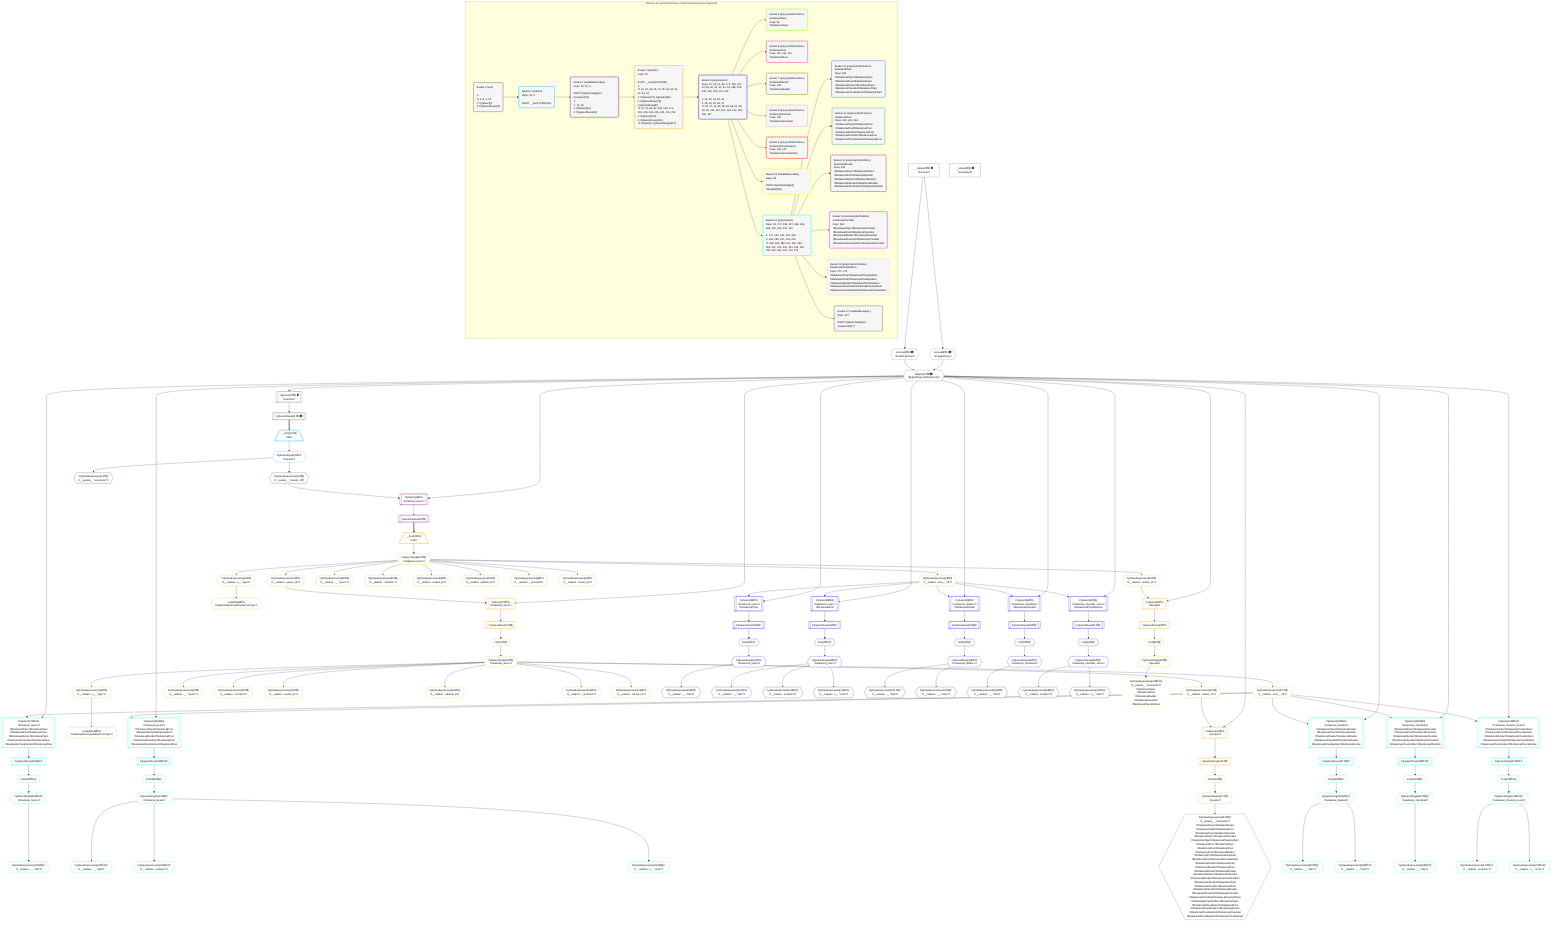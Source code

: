 %%{init: {'themeVariables': { 'fontSize': '12px'}}}%%
graph TD
    classDef path fill:#eee,stroke:#000,color:#000
    classDef plan fill:#fff,stroke-width:1px,color:#000
    classDef itemplan fill:#fff,stroke-width:2px,color:#000
    classDef unbatchedplan fill:#dff,stroke-width:1px,color:#000
    classDef sideeffectplan fill:#fcc,stroke-width:2px,color:#000
    classDef bucket fill:#f6f6f6,color:#000,stroke-width:2px,text-align:left

    subgraph "Buckets for queries/interfaces-relational/nested-more-fragments"
    Bucket0("Bucket 0 (root)<br /><br />1: <br />ᐳ: 6, 8, 9, 10<br />2: PgSelect[7]<br />3: PgSelectRows[11]"):::bucket
    Bucket1("Bucket 1 (listItem)<br />Deps: 10, 6<br /><br />ROOT __Item{1}ᐸ11ᐳ[12]"):::bucket
    Bucket2("Bucket 2 (nullableBoundary)<br />Deps: 13, 10, 6<br /><br />ROOT PgSelectSingle{1}ᐸpeopleᐳ[13]<br />1: <br />ᐳ: 14, 15<br />2: PgSelect[16]<br />3: PgSelectRows[20]"):::bucket
    Bucket3("Bucket 3 (listItem)<br />Deps: 10<br /><br />ROOT __Item{3}ᐸ20ᐳ[21]<br />1: <br />ᐳ: 22, 23, 24, 25, 70, 80, 81, 90, 91, 92, 93, 94<br />2: PgSelect[71], PgSelect[82]<br />3: PgSelectRows[76], PgSelectRows[87]<br />ᐳ: 75, 78, 86, 89, 168, 169, 171, 218, 219, 228, 229, 230, 231, 232<br />4: PgSelect[220]<br />5: PgSelectRows[225]<br />ᐳ: First[224], PgSelectSingle[227]"):::bucket
    Bucket4("Bucket 4 (polymorphic)<br />Deps: 10, 25, 24, 89, 171, 169, 227, 23, 80, 90, 91, 92, 93, 94, 168, 218, 228, 229, 230, 231, 232<br /><br />1: 26, 38, 46, 54, 62<br />2: 35, 43, 51, 59, 67<br />ᐳ: 34, 37, 42, 45, 50, 53, 58, 61, 66, 69, 95, 112, 113, 114, 131, 132, 149, 166, 167"):::bucket
    Bucket5("Bucket 5 (polymorphicPartition)<br />RelationalTopic<br />Deps: 95<br />ᐳRelationalTopic"):::bucket
    Bucket6("Bucket 6 (polymorphicPartition)<br />RelationalPost<br />Deps: 112, 113, 114<br />ᐳRelationalPost"):::bucket
    Bucket7("Bucket 7 (polymorphicPartition)<br />RelationalDivider<br />Deps: 131<br />ᐳRelationalDivider"):::bucket
    Bucket8("Bucket 8 (polymorphicPartition)<br />RelationalChecklist<br />Deps: 149<br />ᐳRelationalChecklist"):::bucket
    Bucket9("Bucket 9 (polymorphicPartition)<br />RelationalChecklistItem<br />Deps: 166, 167<br />ᐳRelationalChecklistItem"):::bucket
    Bucket10("Bucket 10 (nullableBoundary)<br />Deps: 89<br /><br />ROOT PgSelectSingle{3}ᐸpeopleᐳ[89]"):::bucket
    Bucket11("Bucket 11 (polymorphic)<br />Deps: 10, 171, 169, 227, 168, 218, 228, 229, 230, 231, 232<br /><br />1: 172, 184, 192, 200, 208<br />2: 181, 189, 197, 205, 213<br />ᐳ: 180, 183, 188, 191, 196, 199, 204, 207, 212, 215, 233, 242, 243, 244, 253, 254, 263, 272, 273"):::bucket
    Bucket12("Bucket 12 (polymorphicPartition)<br />RelationalTopic<br />Deps: 233<br />ᐳRelationalTopicᐳRelationalTopic<br />ᐳRelationalPostᐳRelationalTopic<br />ᐳRelationalDividerᐳRelationalTopic<br />ᐳRelationalChecklistᐳRelationalTopic<br />ᐳRelationalChecklistItemᐳRelationalTopic"):::bucket
    Bucket13("Bucket 13 (polymorphicPartition)<br />RelationalPost<br />Deps: 242, 243, 244<br />ᐳRelationalTopicᐳRelationalPost<br />ᐳRelationalPostᐳRelationalPost<br />ᐳRelationalDividerᐳRelationalPost<br />ᐳRelationalChecklistᐳRelationalPost<br />ᐳRelationalChecklistItemᐳRelationalPost"):::bucket
    Bucket14("Bucket 14 (polymorphicPartition)<br />RelationalDivider<br />Deps: 253<br />ᐳRelationalTopicᐳRelationalDivider<br />ᐳRelationalPostᐳRelationalDivider<br />ᐳRelationalDividerᐳRelationalDivider<br />ᐳRelationalChecklistᐳRelationalDivider<br />ᐳRelationalChecklistItemᐳRelationalDivider"):::bucket
    Bucket15("Bucket 15 (polymorphicPartition)<br />RelationalChecklist<br />Deps: 263<br />ᐳRelationalTopicᐳRelationalChecklist<br />ᐳRelationalPostᐳRelationalChecklist<br />ᐳRelationalDividerᐳRelationalChecklist<br />ᐳRelationalChecklistᐳRelationalChecklist<br />ᐳRelationalChecklistItemᐳRelationalChecklist"):::bucket
    Bucket16("Bucket 16 (polymorphicPartition)<br />RelationalChecklistItem<br />Deps: 272, 273<br />ᐳRelationalTopicᐳRelationalChecklistItem<br />ᐳRelationalPostᐳRelationalChecklistItem<br />ᐳRelationalDividerᐳRelationalChecklistItem<br />ᐳRelationalChecklistᐳRelationalChecklistItem<br />ᐳRelationalChecklistItemᐳRelationalChecklistItem"):::bucket
    Bucket17("Bucket 17 (nullableBoundary)<br />Deps: 227<br /><br />ROOT PgSelectSingle{3}ᐸpeopleᐳ[227]"):::bucket
    end
    Bucket0 --> Bucket1
    Bucket1 --> Bucket2
    Bucket2 --> Bucket3
    Bucket3 --> Bucket4
    Bucket4 --> Bucket5 & Bucket6 & Bucket7 & Bucket8 & Bucket9 & Bucket10 & Bucket11
    Bucket11 --> Bucket12 & Bucket13 & Bucket14 & Bucket15 & Bucket16 & Bucket17

    %% plan dependencies
    PgSelect7[["PgSelect[7∈0] ➊<br />ᐸpeopleᐳ"]]:::plan
    Object10{{"Object[10∈0] ➊<br />ᐸ{pgSettings,withPgClient}ᐳ"}}:::plan
    Object10 --> PgSelect7
    Access8{{"Access[8∈0] ➊<br />ᐸ2.pgSettingsᐳ"}}:::plan
    Access9{{"Access[9∈0] ➊<br />ᐸ2.withPgClientᐳ"}}:::plan
    Access8 & Access9 --> Object10
    __Value2["__Value[2∈0] ➊<br />ᐸcontextᐳ"]:::plan
    __Value2 --> Access8
    __Value2 --> Access9
    PgSelectRows11[["PgSelectRows[11∈0] ➊"]]:::plan
    PgSelect7 --> PgSelectRows11
    __Value4["__Value[4∈0] ➊<br />ᐸrootValueᐳ"]:::plan
    __Item12[/"__Item[12∈1]<br />ᐸ11ᐳ"\]:::itemplan
    PgSelectRows11 ==> __Item12
    PgSelectSingle13{{"PgSelectSingle[13∈1]<br />ᐸpeopleᐳ"}}:::plan
    __Item12 --> PgSelectSingle13
    PgSelect16[["PgSelect[16∈2]<br />ᐸrelational_itemsᐳ"]]:::plan
    PgClassExpression15{{"PgClassExpression[15∈2]<br />ᐸ__people__.”person_id”ᐳ"}}:::plan
    Object10 & PgClassExpression15 --> PgSelect16
    PgClassExpression14{{"PgClassExpression[14∈2]<br />ᐸ__people__.”username”ᐳ"}}:::plan
    PgSelectSingle13 --> PgClassExpression14
    PgSelectSingle13 --> PgClassExpression15
    PgSelectRows20[["PgSelectRows[20∈2]"]]:::plan
    PgSelect16 --> PgSelectRows20
    PgSelect71[["PgSelect[71∈3]<br />ᐸrelational_itemsᐳ"]]:::plan
    PgClassExpression70{{"PgClassExpression[70∈3]<br />ᐸ__relation...parent_id”ᐳ"}}:::plan
    Object10 & PgClassExpression70 --> PgSelect71
    PgSelect82[["PgSelect[82∈3]<br />ᐸpeopleᐳ"]]:::plan
    PgClassExpression81{{"PgClassExpression[81∈3]<br />ᐸ__relation...author_id”ᐳ"}}:::plan
    Object10 & PgClassExpression81 --> PgSelect82
    PgSelect220[["PgSelect[220∈3]<br />ᐸpeopleᐳ"]]:::plan
    PgClassExpression219{{"PgClassExpression[219∈3]<br />ᐸ__relation...author_id”ᐳ"}}:::plan
    Object10 & PgClassExpression219 --> PgSelect220
    __Item21[/"__Item[21∈3]<br />ᐸ20ᐳ"\]:::itemplan
    PgSelectRows20 ==> __Item21
    PgSelectSingle22{{"PgSelectSingle[22∈3]<br />ᐸrelational_itemsᐳ"}}:::plan
    __Item21 --> PgSelectSingle22
    PgClassExpression23{{"PgClassExpression[23∈3]<br />ᐸ__relation...s__.”type”ᐳ"}}:::plan
    PgSelectSingle22 --> PgClassExpression23
    Lambda24{{"Lambda[24∈3]<br />ᐸrelationalItemTypeNameFromTypeᐳ"}}:::plan
    PgClassExpression23 --> Lambda24
    PgClassExpression25{{"PgClassExpression[25∈3]<br />ᐸ__relation...ems__.”id”ᐳ"}}:::plan
    PgSelectSingle22 --> PgClassExpression25
    PgSelectSingle22 --> PgClassExpression70
    First75{{"First[75∈3]"}}:::plan
    PgSelectRows76[["PgSelectRows[76∈3]"]]:::plan
    PgSelectRows76 --> First75
    PgSelect71 --> PgSelectRows76
    PgSelectSingle78{{"PgSelectSingle[78∈3]<br />ᐸrelational_itemsᐳ"}}:::plan
    First75 --> PgSelectSingle78
    PgClassExpression80{{"PgClassExpression[80∈3]<br />ᐸ__relation...__.”type2”ᐳ"}}:::plan
    PgSelectSingle22 --> PgClassExpression80
    PgSelectSingle22 --> PgClassExpression81
    First86{{"First[86∈3]"}}:::plan
    PgSelectRows87[["PgSelectRows[87∈3]"]]:::plan
    PgSelectRows87 --> First86
    PgSelect82 --> PgSelectRows87
    PgSelectSingle89{{"PgSelectSingle[89∈3]<br />ᐸpeopleᐳ"}}:::plan
    First86 --> PgSelectSingle89
    PgClassExpression90{{"PgClassExpression[90∈3]<br />ᐸ__relation...”position”ᐳ"}}:::plan
    PgSelectSingle22 --> PgClassExpression90
    PgClassExpression91{{"PgClassExpression[91∈3]<br />ᐸ__relation...reated_at”ᐳ"}}:::plan
    PgSelectSingle22 --> PgClassExpression91
    PgClassExpression92{{"PgClassExpression[92∈3]<br />ᐸ__relation...pdated_at”ᐳ"}}:::plan
    PgSelectSingle22 --> PgClassExpression92
    PgClassExpression93{{"PgClassExpression[93∈3]<br />ᐸ__relation..._archived”ᐳ"}}:::plan
    PgSelectSingle22 --> PgClassExpression93
    PgClassExpression94{{"PgClassExpression[94∈3]<br />ᐸ__relation...chived_at”ᐳ"}}:::plan
    PgSelectSingle22 --> PgClassExpression94
    PgClassExpression168{{"PgClassExpression[168∈3]<br />ᐸ__relation...s__.”type”ᐳ"}}:::plan
    PgSelectSingle78 --> PgClassExpression168
    Lambda169{{"Lambda[169∈3]<br />ᐸrelationalItemTypeNameFromTypeᐳ"}}:::plan
    PgClassExpression168 --> Lambda169
    PgClassExpression171{{"PgClassExpression[171∈3]<br />ᐸ__relation...ems__.”id”ᐳ"}}:::plan
    PgSelectSingle78 --> PgClassExpression171
    PgClassExpression218{{"PgClassExpression[218∈3]<br />ᐸ__relation...__.”type2”ᐳ"}}:::plan
    PgSelectSingle78 --> PgClassExpression218
    PgSelectSingle78 --> PgClassExpression219
    First224{{"First[224∈3]"}}:::plan
    PgSelectRows225[["PgSelectRows[225∈3]"]]:::plan
    PgSelectRows225 --> First224
    PgSelect220 --> PgSelectRows225
    PgSelectSingle227{{"PgSelectSingle[227∈3]<br />ᐸpeopleᐳ"}}:::plan
    First224 --> PgSelectSingle227
    PgClassExpression228{{"PgClassExpression[228∈3]<br />ᐸ__relation...”position”ᐳ"}}:::plan
    PgSelectSingle78 --> PgClassExpression228
    PgClassExpression229{{"PgClassExpression[229∈3]<br />ᐸ__relation...reated_at”ᐳ"}}:::plan
    PgSelectSingle78 --> PgClassExpression229
    PgClassExpression230{{"PgClassExpression[230∈3]<br />ᐸ__relation...pdated_at”ᐳ"}}:::plan
    PgSelectSingle78 --> PgClassExpression230
    PgClassExpression231{{"PgClassExpression[231∈3]<br />ᐸ__relation..._archived”ᐳ"}}:::plan
    PgSelectSingle78 --> PgClassExpression231
    PgClassExpression232{{"PgClassExpression[232∈3]<br />ᐸ__relation...chived_at”ᐳ"}}:::plan
    PgSelectSingle78 --> PgClassExpression232
    PgSelect26[["PgSelect[26∈4]<br />ᐸrelational_topicsᐳ<br />ᐳRelationalTopic"]]:::plan
    Object10 & PgClassExpression25 --> PgSelect26
    PgSelect38[["PgSelect[38∈4]<br />ᐸrelational_postsᐳ<br />ᐳRelationalPost"]]:::plan
    Object10 & PgClassExpression25 --> PgSelect38
    PgSelect46[["PgSelect[46∈4]<br />ᐸrelational_dividersᐳ<br />ᐳRelationalDivider"]]:::plan
    Object10 & PgClassExpression25 --> PgSelect46
    PgSelect54[["PgSelect[54∈4]<br />ᐸrelational_checklistsᐳ<br />ᐳRelationalChecklist"]]:::plan
    Object10 & PgClassExpression25 --> PgSelect54
    PgSelect62[["PgSelect[62∈4]<br />ᐸrelational_checklist_itemsᐳ<br />ᐳRelationalChecklistItem"]]:::plan
    Object10 & PgClassExpression25 --> PgSelect62
    First34{{"First[34∈4]^"}}:::plan
    PgSelectRows35[["PgSelectRows[35∈4]^"]]:::plan
    PgSelectRows35 --> First34
    PgSelect26 --> PgSelectRows35
    PgSelectSingle37{{"PgSelectSingle[37∈4]^<br />ᐸrelational_topicsᐳ"}}:::plan
    First34 --> PgSelectSingle37
    First42{{"First[42∈4]^"}}:::plan
    PgSelectRows43[["PgSelectRows[43∈4]^"]]:::plan
    PgSelectRows43 --> First42
    PgSelect38 --> PgSelectRows43
    PgSelectSingle45{{"PgSelectSingle[45∈4]^<br />ᐸrelational_postsᐳ"}}:::plan
    First42 --> PgSelectSingle45
    First50{{"First[50∈4]^"}}:::plan
    PgSelectRows51[["PgSelectRows[51∈4]^"]]:::plan
    PgSelectRows51 --> First50
    PgSelect46 --> PgSelectRows51
    PgSelectSingle53{{"PgSelectSingle[53∈4]^<br />ᐸrelational_dividersᐳ"}}:::plan
    First50 --> PgSelectSingle53
    First58{{"First[58∈4]^"}}:::plan
    PgSelectRows59[["PgSelectRows[59∈4]^"]]:::plan
    PgSelectRows59 --> First58
    PgSelect54 --> PgSelectRows59
    PgSelectSingle61{{"PgSelectSingle[61∈4]^<br />ᐸrelational_checklistsᐳ"}}:::plan
    First58 --> PgSelectSingle61
    First66{{"First[66∈4]^"}}:::plan
    PgSelectRows67[["PgSelectRows[67∈4]^"]]:::plan
    PgSelectRows67 --> First66
    PgSelect62 --> PgSelectRows67
    PgSelectSingle69{{"PgSelectSingle[69∈4]^<br />ᐸrelational_checklist_itemsᐳ"}}:::plan
    First66 --> PgSelectSingle69
    PgClassExpression95{{"PgClassExpression[95∈4]^<br />ᐸ__relation...__.”title”ᐳ"}}:::plan
    PgSelectSingle37 --> PgClassExpression95
    PgClassExpression112{{"PgClassExpression[112∈4]^<br />ᐸ__relation...__.”title”ᐳ"}}:::plan
    PgSelectSingle45 --> PgClassExpression112
    PgClassExpression113{{"PgClassExpression[113∈4]^<br />ᐸ__relation...scription”ᐳ"}}:::plan
    PgSelectSingle45 --> PgClassExpression113
    PgClassExpression114{{"PgClassExpression[114∈4]^<br />ᐸ__relation...s__.”note”ᐳ"}}:::plan
    PgSelectSingle45 --> PgClassExpression114
    PgClassExpression131{{"PgClassExpression[131∈4]^<br />ᐸ__relation...__.”title”ᐳ"}}:::plan
    PgSelectSingle53 --> PgClassExpression131
    PgClassExpression132{{"PgClassExpression[132∈4]^<br />ᐸ__relation...__.”color”ᐳ"}}:::plan
    PgSelectSingle53 --> PgClassExpression132
    PgClassExpression149{{"PgClassExpression[149∈4]^<br />ᐸ__relation...__.”title”ᐳ"}}:::plan
    PgSelectSingle61 --> PgClassExpression149
    PgClassExpression166{{"PgClassExpression[166∈4]^<br />ᐸ__relation...scription”ᐳ"}}:::plan
    PgSelectSingle69 --> PgClassExpression166
    PgClassExpression167{{"PgClassExpression[167∈4]^<br />ᐸ__relation...s__.”note”ᐳ"}}:::plan
    PgSelectSingle69 --> PgClassExpression167
    PgClassExpression216{{"PgClassExpression[216∈10]<br />ᐸ__people__.”username”ᐳ<br />ᐳRelationalTopic<br />ᐳRelationalPost<br />ᐳRelationalDivider<br />ᐳRelationalChecklist<br />ᐳRelationalChecklistItem"}}:::plan
    PgSelectSingle89 --> PgClassExpression216
    PgSelect172[["PgSelect[172∈11]<br />ᐸrelational_topicsᐳ<br />ᐳRelationalTopicᐳRelationalTopic<br />ᐳRelationalPostᐳRelationalTopic<br />ᐳRelationalDividerᐳRelationalTopic<br />ᐳRelationalChecklistᐳRelationalTopic<br />ᐳRelationalChecklistItemᐳRelationalTopic"]]:::plan
    Object10 & PgClassExpression171 --> PgSelect172
    PgSelect184[["PgSelect[184∈11]<br />ᐸrelational_postsᐳ<br />ᐳRelationalTopicᐳRelationalPost<br />ᐳRelationalPostᐳRelationalPost<br />ᐳRelationalDividerᐳRelationalPost<br />ᐳRelationalChecklistᐳRelationalPost<br />ᐳRelationalChecklistItemᐳRelationalPost"]]:::plan
    Object10 & PgClassExpression171 --> PgSelect184
    PgSelect192[["PgSelect[192∈11]<br />ᐸrelational_dividersᐳ<br />ᐳRelationalTopicᐳRelationalDivider<br />ᐳRelationalPostᐳRelationalDivider<br />ᐳRelationalDividerᐳRelationalDivider<br />ᐳRelationalChecklistᐳRelationalDivider<br />ᐳRelationalChecklistItemᐳRelationalDivider"]]:::plan
    Object10 & PgClassExpression171 --> PgSelect192
    PgSelect200[["PgSelect[200∈11]<br />ᐸrelational_checklistsᐳ<br />ᐳRelationalTopicᐳRelationalChecklist<br />ᐳRelationalPostᐳRelationalChecklist<br />ᐳRelationalDividerᐳRelationalChecklist<br />ᐳRelationalChecklistᐳRelationalChecklist<br />ᐳRelationalChecklistItemᐳRelationalChecklist"]]:::plan
    Object10 & PgClassExpression171 --> PgSelect200
    PgSelect208[["PgSelect[208∈11]<br />ᐸrelational_checklist_itemsᐳ<br />ᐳRelationalTopicᐳRelationalChecklistItem<br />ᐳRelationalPostᐳRelationalChecklistItem<br />ᐳRelationalDividerᐳRelationalChecklistItem<br />ᐳRelationalChecklistᐳRelationalChecklistItem<br />ᐳRelationalChecklistItemᐳRelationalChecklistItem"]]:::plan
    Object10 & PgClassExpression171 --> PgSelect208
    First180{{"First[180∈11]^"}}:::plan
    PgSelectRows181[["PgSelectRows[181∈11]^"]]:::plan
    PgSelectRows181 --> First180
    PgSelect172 --> PgSelectRows181
    PgSelectSingle183{{"PgSelectSingle[183∈11]^<br />ᐸrelational_topicsᐳ"}}:::plan
    First180 --> PgSelectSingle183
    First188{{"First[188∈11]^"}}:::plan
    PgSelectRows189[["PgSelectRows[189∈11]^"]]:::plan
    PgSelectRows189 --> First188
    PgSelect184 --> PgSelectRows189
    PgSelectSingle191{{"PgSelectSingle[191∈11]^<br />ᐸrelational_postsᐳ"}}:::plan
    First188 --> PgSelectSingle191
    First196{{"First[196∈11]^"}}:::plan
    PgSelectRows197[["PgSelectRows[197∈11]^"]]:::plan
    PgSelectRows197 --> First196
    PgSelect192 --> PgSelectRows197
    PgSelectSingle199{{"PgSelectSingle[199∈11]^<br />ᐸrelational_dividersᐳ"}}:::plan
    First196 --> PgSelectSingle199
    First204{{"First[204∈11]^"}}:::plan
    PgSelectRows205[["PgSelectRows[205∈11]^"]]:::plan
    PgSelectRows205 --> First204
    PgSelect200 --> PgSelectRows205
    PgSelectSingle207{{"PgSelectSingle[207∈11]^<br />ᐸrelational_checklistsᐳ"}}:::plan
    First204 --> PgSelectSingle207
    First212{{"First[212∈11]^"}}:::plan
    PgSelectRows213[["PgSelectRows[213∈11]^"]]:::plan
    PgSelectRows213 --> First212
    PgSelect208 --> PgSelectRows213
    PgSelectSingle215{{"PgSelectSingle[215∈11]^<br />ᐸrelational_checklist_itemsᐳ"}}:::plan
    First212 --> PgSelectSingle215
    PgClassExpression233{{"PgClassExpression[233∈11]^<br />ᐸ__relation...__.”title”ᐳ"}}:::plan
    PgSelectSingle183 --> PgClassExpression233
    PgClassExpression242{{"PgClassExpression[242∈11]^<br />ᐸ__relation...__.”title”ᐳ"}}:::plan
    PgSelectSingle191 --> PgClassExpression242
    PgClassExpression243{{"PgClassExpression[243∈11]^<br />ᐸ__relation...scription”ᐳ"}}:::plan
    PgSelectSingle191 --> PgClassExpression243
    PgClassExpression244{{"PgClassExpression[244∈11]^<br />ᐸ__relation...s__.”note”ᐳ"}}:::plan
    PgSelectSingle191 --> PgClassExpression244
    PgClassExpression253{{"PgClassExpression[253∈11]^<br />ᐸ__relation...__.”title”ᐳ"}}:::plan
    PgSelectSingle199 --> PgClassExpression253
    PgClassExpression254{{"PgClassExpression[254∈11]^<br />ᐸ__relation...__.”color”ᐳ"}}:::plan
    PgSelectSingle199 --> PgClassExpression254
    PgClassExpression263{{"PgClassExpression[263∈11]^<br />ᐸ__relation...__.”title”ᐳ"}}:::plan
    PgSelectSingle207 --> PgClassExpression263
    PgClassExpression272{{"PgClassExpression[272∈11]^<br />ᐸ__relation...scription”ᐳ"}}:::plan
    PgSelectSingle215 --> PgClassExpression272
    PgClassExpression273{{"PgClassExpression[273∈11]^<br />ᐸ__relation...s__.”note”ᐳ"}}:::plan
    PgSelectSingle215 --> PgClassExpression273
    PgClassExpression434{{"PgClassExpression[434∈17]<br />ᐸ__people__.”username”ᐳ<br />ᐳRelationalTopicᐳRelationalTopic<br />ᐳRelationalTopicᐳRelationalPost<br />ᐳRelationalTopicᐳRelationalDivider<br />ᐳRelationalTopicᐳRelationalChecklist<br />ᐳRelationalTopicᐳRelationalChecklistItem<br />ᐳRelationalPostᐳRelationalTopic<br />ᐳRelationalPostᐳRelationalPost<br />ᐳRelationalPostᐳRelationalDivider<br />ᐳRelationalPostᐳRelationalChecklist<br />ᐳRelationalPostᐳRelationalChecklistItem<br />ᐳRelationalDividerᐳRelationalTopic<br />ᐳRelationalDividerᐳRelationalPost<br />ᐳRelationalDividerᐳRelationalDivider<br />ᐳRelationalDividerᐳRelationalChecklist<br />ᐳRelationalDividerᐳRelationalChecklistItem<br />ᐳRelationalChecklistᐳRelationalTopic<br />ᐳRelationalChecklistᐳRelationalPost<br />ᐳRelationalChecklistᐳRelationalDivider<br />ᐳRelationalChecklistᐳRelationalChecklist<br />ᐳRelationalChecklistᐳRelationalChecklistItem<br />ᐳRelationalChecklistItemᐳRelationalTopic<br />ᐳRelationalChecklistItemᐳRelationalPost<br />ᐳRelationalChecklistItemᐳRelationalDivider<br />ᐳRelationalChecklistItemᐳRelationalChecklist<br />ᐳRelationalChecklistItemᐳRelationalChecklistItem"}}:::plan
    PgSelectSingle227 --> PgClassExpression434

    %% define steps
    classDef bucket0 stroke:#696969
    class Bucket0,__Value2,__Value4,PgSelect7,Access8,Access9,Object10,PgSelectRows11 bucket0
    classDef bucket1 stroke:#00bfff
    class Bucket1,__Item12,PgSelectSingle13 bucket1
    classDef bucket2 stroke:#7f007f
    class Bucket2,PgClassExpression14,PgClassExpression15,PgSelect16,PgSelectRows20 bucket2
    classDef bucket3 stroke:#ffa500
    class Bucket3,__Item21,PgSelectSingle22,PgClassExpression23,Lambda24,PgClassExpression25,PgClassExpression70,PgSelect71,First75,PgSelectRows76,PgSelectSingle78,PgClassExpression80,PgClassExpression81,PgSelect82,First86,PgSelectRows87,PgSelectSingle89,PgClassExpression90,PgClassExpression91,PgClassExpression92,PgClassExpression93,PgClassExpression94,PgClassExpression168,Lambda169,PgClassExpression171,PgClassExpression218,PgClassExpression219,PgSelect220,First224,PgSelectRows225,PgSelectSingle227,PgClassExpression228,PgClassExpression229,PgClassExpression230,PgClassExpression231,PgClassExpression232 bucket3
    classDef bucket4 stroke:#0000ff
    class Bucket4,PgSelect26,First34,PgSelectRows35,PgSelectSingle37,PgSelect38,First42,PgSelectRows43,PgSelectSingle45,PgSelect46,First50,PgSelectRows51,PgSelectSingle53,PgSelect54,First58,PgSelectRows59,PgSelectSingle61,PgSelect62,First66,PgSelectRows67,PgSelectSingle69,PgClassExpression95,PgClassExpression112,PgClassExpression113,PgClassExpression114,PgClassExpression131,PgClassExpression132,PgClassExpression149,PgClassExpression166,PgClassExpression167 bucket4
    classDef bucket5 stroke:#7fff00
    class Bucket5 bucket5
    classDef bucket6 stroke:#ff1493
    class Bucket6 bucket6
    classDef bucket7 stroke:#808000
    class Bucket7 bucket7
    classDef bucket8 stroke:#dda0dd
    class Bucket8 bucket8
    classDef bucket9 stroke:#ff0000
    class Bucket9 bucket9
    classDef bucket10 stroke:#ffff00
    class Bucket10,PgClassExpression216 bucket10
    classDef bucket11 stroke:#00ffff
    class Bucket11,PgSelect172,First180,PgSelectRows181,PgSelectSingle183,PgSelect184,First188,PgSelectRows189,PgSelectSingle191,PgSelect192,First196,PgSelectRows197,PgSelectSingle199,PgSelect200,First204,PgSelectRows205,PgSelectSingle207,PgSelect208,First212,PgSelectRows213,PgSelectSingle215,PgClassExpression233,PgClassExpression242,PgClassExpression243,PgClassExpression244,PgClassExpression253,PgClassExpression254,PgClassExpression263,PgClassExpression272,PgClassExpression273 bucket11
    classDef bucket12 stroke:#4169e1
    class Bucket12 bucket12
    classDef bucket13 stroke:#3cb371
    class Bucket13 bucket13
    classDef bucket14 stroke:#a52a2a
    class Bucket14 bucket14
    classDef bucket15 stroke:#ff00ff
    class Bucket15 bucket15
    classDef bucket16 stroke:#f5deb3
    class Bucket16 bucket16
    classDef bucket17 stroke:#696969
    class Bucket17,PgClassExpression434 bucket17